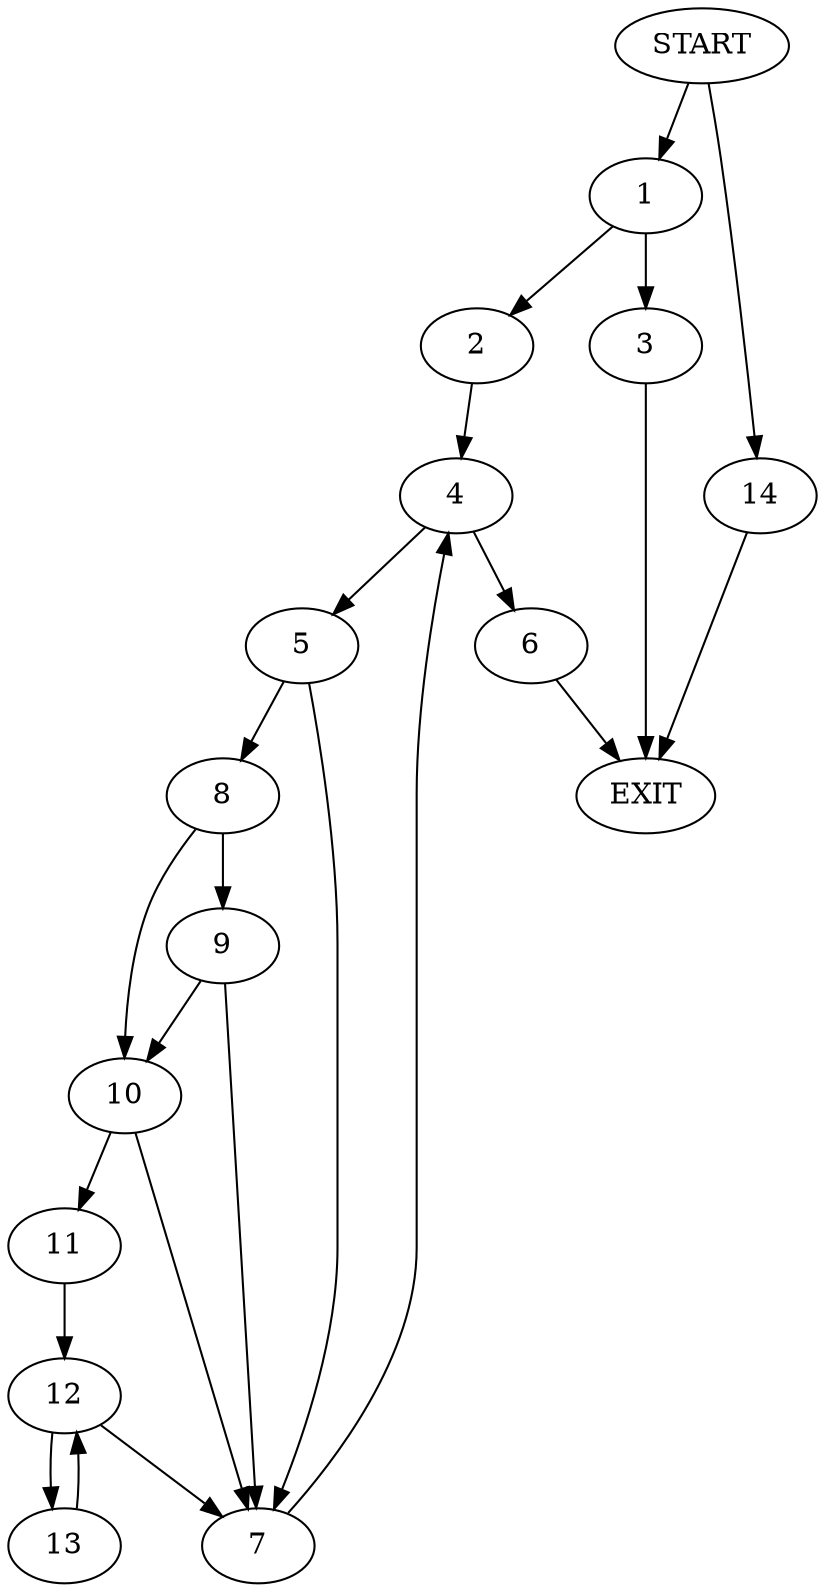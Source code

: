 digraph {
0 [label="START"]
15 [label="EXIT"]
0 -> 1
1 -> 2
1 -> 3
3 -> 15
2 -> 4
4 -> 5
4 -> 6
5 -> 7
5 -> 8
6 -> 15
8 -> 9
8 -> 10
7 -> 4
9 -> 7
9 -> 10
10 -> 11
10 -> 7
11 -> 12
12 -> 7
12 -> 13
13 -> 12
0 -> 14
14 -> 15
}

